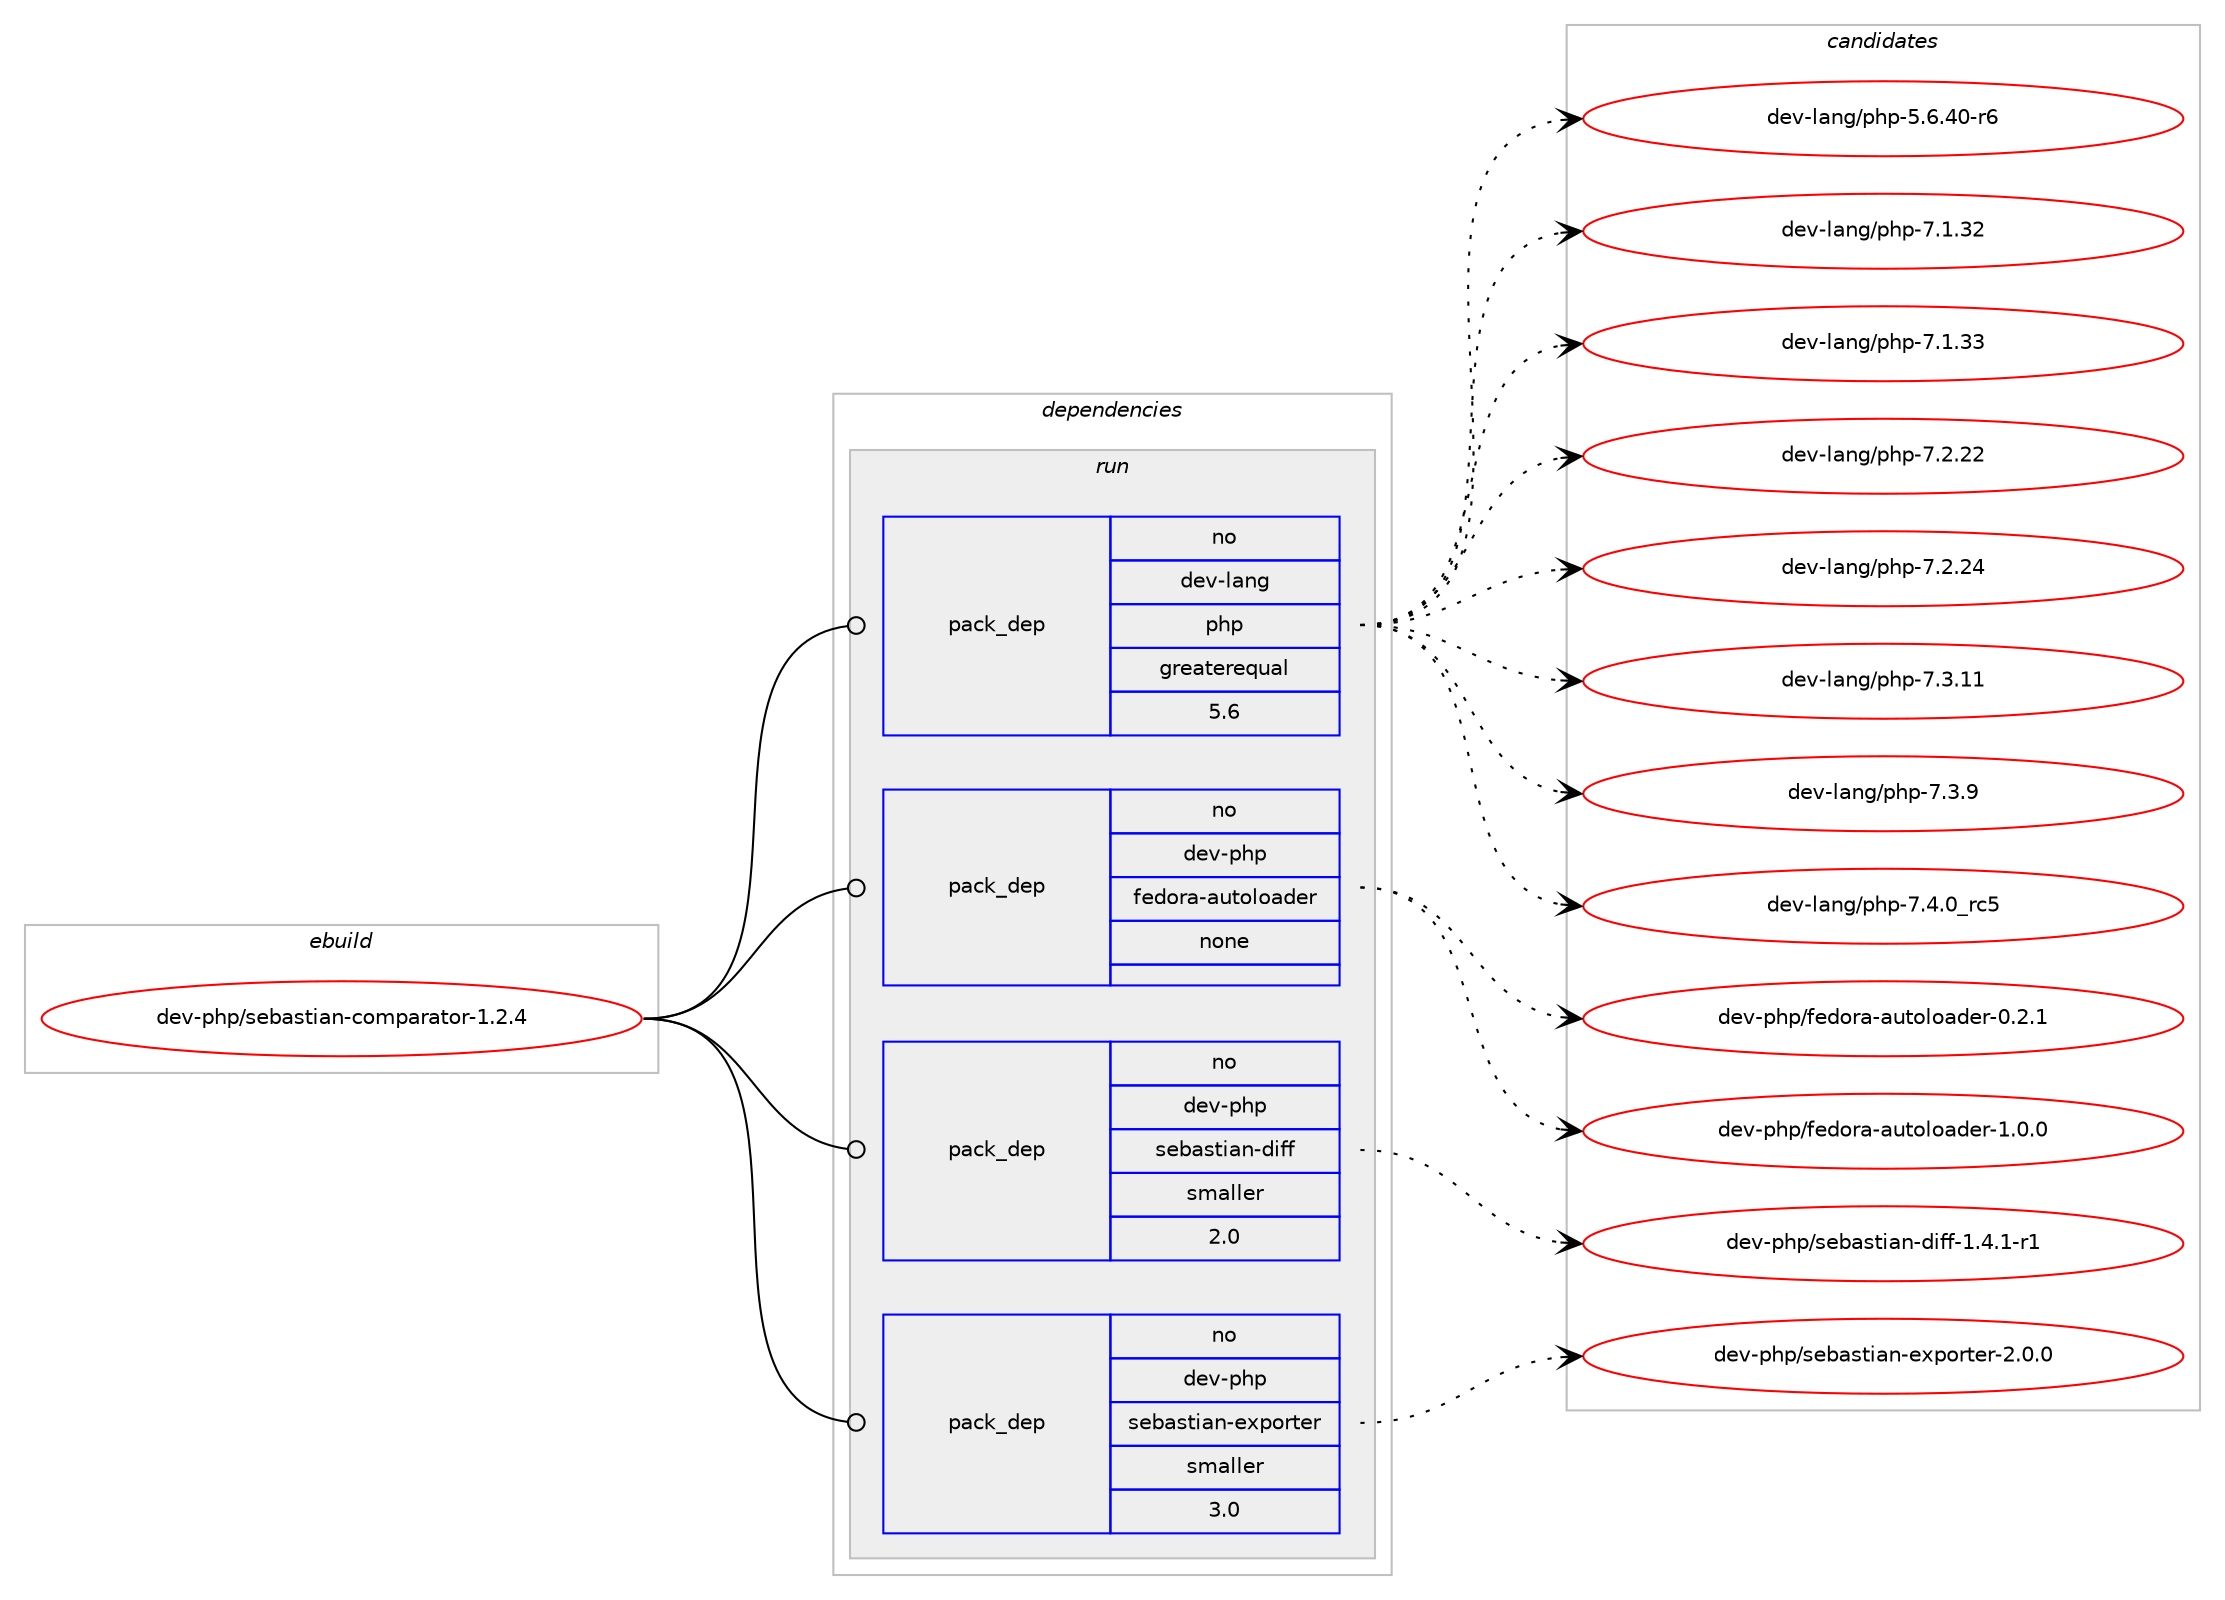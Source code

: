 digraph prolog {

# *************
# Graph options
# *************

newrank=true;
concentrate=true;
compound=true;
graph [rankdir=LR,fontname=Helvetica,fontsize=10,ranksep=1.5];#, ranksep=2.5, nodesep=0.2];
edge  [arrowhead=vee];
node  [fontname=Helvetica,fontsize=10];

# **********
# The ebuild
# **********

subgraph cluster_leftcol {
color=gray;
rank=same;
label=<<i>ebuild</i>>;
id [label="dev-php/sebastian-comparator-1.2.4", color=red, width=4, href="../dev-php/sebastian-comparator-1.2.4.svg"];
}

# ****************
# The dependencies
# ****************

subgraph cluster_midcol {
color=gray;
label=<<i>dependencies</i>>;
subgraph cluster_compile {
fillcolor="#eeeeee";
style=filled;
label=<<i>compile</i>>;
}
subgraph cluster_compileandrun {
fillcolor="#eeeeee";
style=filled;
label=<<i>compile and run</i>>;
}
subgraph cluster_run {
fillcolor="#eeeeee";
style=filled;
label=<<i>run</i>>;
subgraph pack444543 {
dependency591648 [label=<<TABLE BORDER="0" CELLBORDER="1" CELLSPACING="0" CELLPADDING="4" WIDTH="220"><TR><TD ROWSPAN="6" CELLPADDING="30">pack_dep</TD></TR><TR><TD WIDTH="110">no</TD></TR><TR><TD>dev-lang</TD></TR><TR><TD>php</TD></TR><TR><TD>greaterequal</TD></TR><TR><TD>5.6</TD></TR></TABLE>>, shape=none, color=blue];
}
id:e -> dependency591648:w [weight=20,style="solid",arrowhead="odot"];
subgraph pack444544 {
dependency591649 [label=<<TABLE BORDER="0" CELLBORDER="1" CELLSPACING="0" CELLPADDING="4" WIDTH="220"><TR><TD ROWSPAN="6" CELLPADDING="30">pack_dep</TD></TR><TR><TD WIDTH="110">no</TD></TR><TR><TD>dev-php</TD></TR><TR><TD>fedora-autoloader</TD></TR><TR><TD>none</TD></TR><TR><TD></TD></TR></TABLE>>, shape=none, color=blue];
}
id:e -> dependency591649:w [weight=20,style="solid",arrowhead="odot"];
subgraph pack444545 {
dependency591650 [label=<<TABLE BORDER="0" CELLBORDER="1" CELLSPACING="0" CELLPADDING="4" WIDTH="220"><TR><TD ROWSPAN="6" CELLPADDING="30">pack_dep</TD></TR><TR><TD WIDTH="110">no</TD></TR><TR><TD>dev-php</TD></TR><TR><TD>sebastian-diff</TD></TR><TR><TD>smaller</TD></TR><TR><TD>2.0</TD></TR></TABLE>>, shape=none, color=blue];
}
id:e -> dependency591650:w [weight=20,style="solid",arrowhead="odot"];
subgraph pack444546 {
dependency591651 [label=<<TABLE BORDER="0" CELLBORDER="1" CELLSPACING="0" CELLPADDING="4" WIDTH="220"><TR><TD ROWSPAN="6" CELLPADDING="30">pack_dep</TD></TR><TR><TD WIDTH="110">no</TD></TR><TR><TD>dev-php</TD></TR><TR><TD>sebastian-exporter</TD></TR><TR><TD>smaller</TD></TR><TR><TD>3.0</TD></TR></TABLE>>, shape=none, color=blue];
}
id:e -> dependency591651:w [weight=20,style="solid",arrowhead="odot"];
}
}

# **************
# The candidates
# **************

subgraph cluster_choices {
rank=same;
color=gray;
label=<<i>candidates</i>>;

subgraph choice444543 {
color=black;
nodesep=1;
choice100101118451089711010347112104112455346544652484511454 [label="dev-lang/php-5.6.40-r6", color=red, width=4,href="../dev-lang/php-5.6.40-r6.svg"];
choice10010111845108971101034711210411245554649465150 [label="dev-lang/php-7.1.32", color=red, width=4,href="../dev-lang/php-7.1.32.svg"];
choice10010111845108971101034711210411245554649465151 [label="dev-lang/php-7.1.33", color=red, width=4,href="../dev-lang/php-7.1.33.svg"];
choice10010111845108971101034711210411245554650465050 [label="dev-lang/php-7.2.22", color=red, width=4,href="../dev-lang/php-7.2.22.svg"];
choice10010111845108971101034711210411245554650465052 [label="dev-lang/php-7.2.24", color=red, width=4,href="../dev-lang/php-7.2.24.svg"];
choice10010111845108971101034711210411245554651464949 [label="dev-lang/php-7.3.11", color=red, width=4,href="../dev-lang/php-7.3.11.svg"];
choice100101118451089711010347112104112455546514657 [label="dev-lang/php-7.3.9", color=red, width=4,href="../dev-lang/php-7.3.9.svg"];
choice100101118451089711010347112104112455546524648951149953 [label="dev-lang/php-7.4.0_rc5", color=red, width=4,href="../dev-lang/php-7.4.0_rc5.svg"];
dependency591648:e -> choice100101118451089711010347112104112455346544652484511454:w [style=dotted,weight="100"];
dependency591648:e -> choice10010111845108971101034711210411245554649465150:w [style=dotted,weight="100"];
dependency591648:e -> choice10010111845108971101034711210411245554649465151:w [style=dotted,weight="100"];
dependency591648:e -> choice10010111845108971101034711210411245554650465050:w [style=dotted,weight="100"];
dependency591648:e -> choice10010111845108971101034711210411245554650465052:w [style=dotted,weight="100"];
dependency591648:e -> choice10010111845108971101034711210411245554651464949:w [style=dotted,weight="100"];
dependency591648:e -> choice100101118451089711010347112104112455546514657:w [style=dotted,weight="100"];
dependency591648:e -> choice100101118451089711010347112104112455546524648951149953:w [style=dotted,weight="100"];
}
subgraph choice444544 {
color=black;
nodesep=1;
choice100101118451121041124710210110011111497459711711611110811197100101114454846504649 [label="dev-php/fedora-autoloader-0.2.1", color=red, width=4,href="../dev-php/fedora-autoloader-0.2.1.svg"];
choice100101118451121041124710210110011111497459711711611110811197100101114454946484648 [label="dev-php/fedora-autoloader-1.0.0", color=red, width=4,href="../dev-php/fedora-autoloader-1.0.0.svg"];
dependency591649:e -> choice100101118451121041124710210110011111497459711711611110811197100101114454846504649:w [style=dotted,weight="100"];
dependency591649:e -> choice100101118451121041124710210110011111497459711711611110811197100101114454946484648:w [style=dotted,weight="100"];
}
subgraph choice444545 {
color=black;
nodesep=1;
choice1001011184511210411247115101989711511610597110451001051021024549465246494511449 [label="dev-php/sebastian-diff-1.4.1-r1", color=red, width=4,href="../dev-php/sebastian-diff-1.4.1-r1.svg"];
dependency591650:e -> choice1001011184511210411247115101989711511610597110451001051021024549465246494511449:w [style=dotted,weight="100"];
}
subgraph choice444546 {
color=black;
nodesep=1;
choice100101118451121041124711510198971151161059711045101120112111114116101114455046484648 [label="dev-php/sebastian-exporter-2.0.0", color=red, width=4,href="../dev-php/sebastian-exporter-2.0.0.svg"];
dependency591651:e -> choice100101118451121041124711510198971151161059711045101120112111114116101114455046484648:w [style=dotted,weight="100"];
}
}

}
